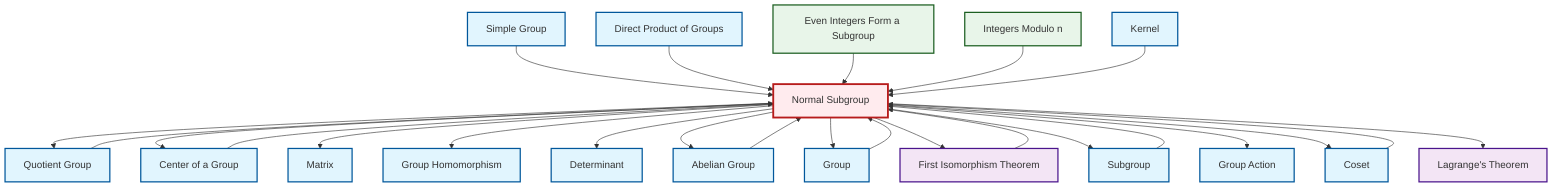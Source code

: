 graph TD
    classDef definition fill:#e1f5fe,stroke:#01579b,stroke-width:2px
    classDef theorem fill:#f3e5f5,stroke:#4a148c,stroke-width:2px
    classDef axiom fill:#fff3e0,stroke:#e65100,stroke-width:2px
    classDef example fill:#e8f5e9,stroke:#1b5e20,stroke-width:2px
    classDef current fill:#ffebee,stroke:#b71c1c,stroke-width:3px
    def-simple-group["Simple Group"]:::definition
    def-determinant["Determinant"]:::definition
    def-kernel["Kernel"]:::definition
    def-homomorphism["Group Homomorphism"]:::definition
    def-subgroup["Subgroup"]:::definition
    def-direct-product["Direct Product of Groups"]:::definition
    def-matrix["Matrix"]:::definition
    def-group-action["Group Action"]:::definition
    def-abelian-group["Abelian Group"]:::definition
    def-normal-subgroup["Normal Subgroup"]:::definition
    thm-first-isomorphism["First Isomorphism Theorem"]:::theorem
    thm-lagrange["Lagrange's Theorem"]:::theorem
    ex-quotient-integers-mod-n["Integers Modulo n"]:::example
    def-group["Group"]:::definition
    ex-even-integers-subgroup["Even Integers Form a Subgroup"]:::example
    def-center-of-group["Center of a Group"]:::definition
    def-quotient-group["Quotient Group"]:::definition
    def-coset["Coset"]:::definition
    def-normal-subgroup --> def-quotient-group
    def-normal-subgroup --> def-center-of-group
    def-normal-subgroup --> def-matrix
    def-simple-group --> def-normal-subgroup
    def-direct-product --> def-normal-subgroup
    def-normal-subgroup --> def-homomorphism
    ex-even-integers-subgroup --> def-normal-subgroup
    def-coset --> def-normal-subgroup
    def-normal-subgroup --> def-determinant
    def-center-of-group --> def-normal-subgroup
    def-subgroup --> def-normal-subgroup
    def-normal-subgroup --> def-abelian-group
    def-normal-subgroup --> def-group
    def-normal-subgroup --> thm-first-isomorphism
    def-normal-subgroup --> def-subgroup
    thm-first-isomorphism --> def-normal-subgroup
    def-abelian-group --> def-normal-subgroup
    def-quotient-group --> def-normal-subgroup
    def-group --> def-normal-subgroup
    def-normal-subgroup --> def-group-action
    ex-quotient-integers-mod-n --> def-normal-subgroup
    def-normal-subgroup --> def-coset
    def-kernel --> def-normal-subgroup
    def-normal-subgroup --> thm-lagrange
    class def-normal-subgroup current
